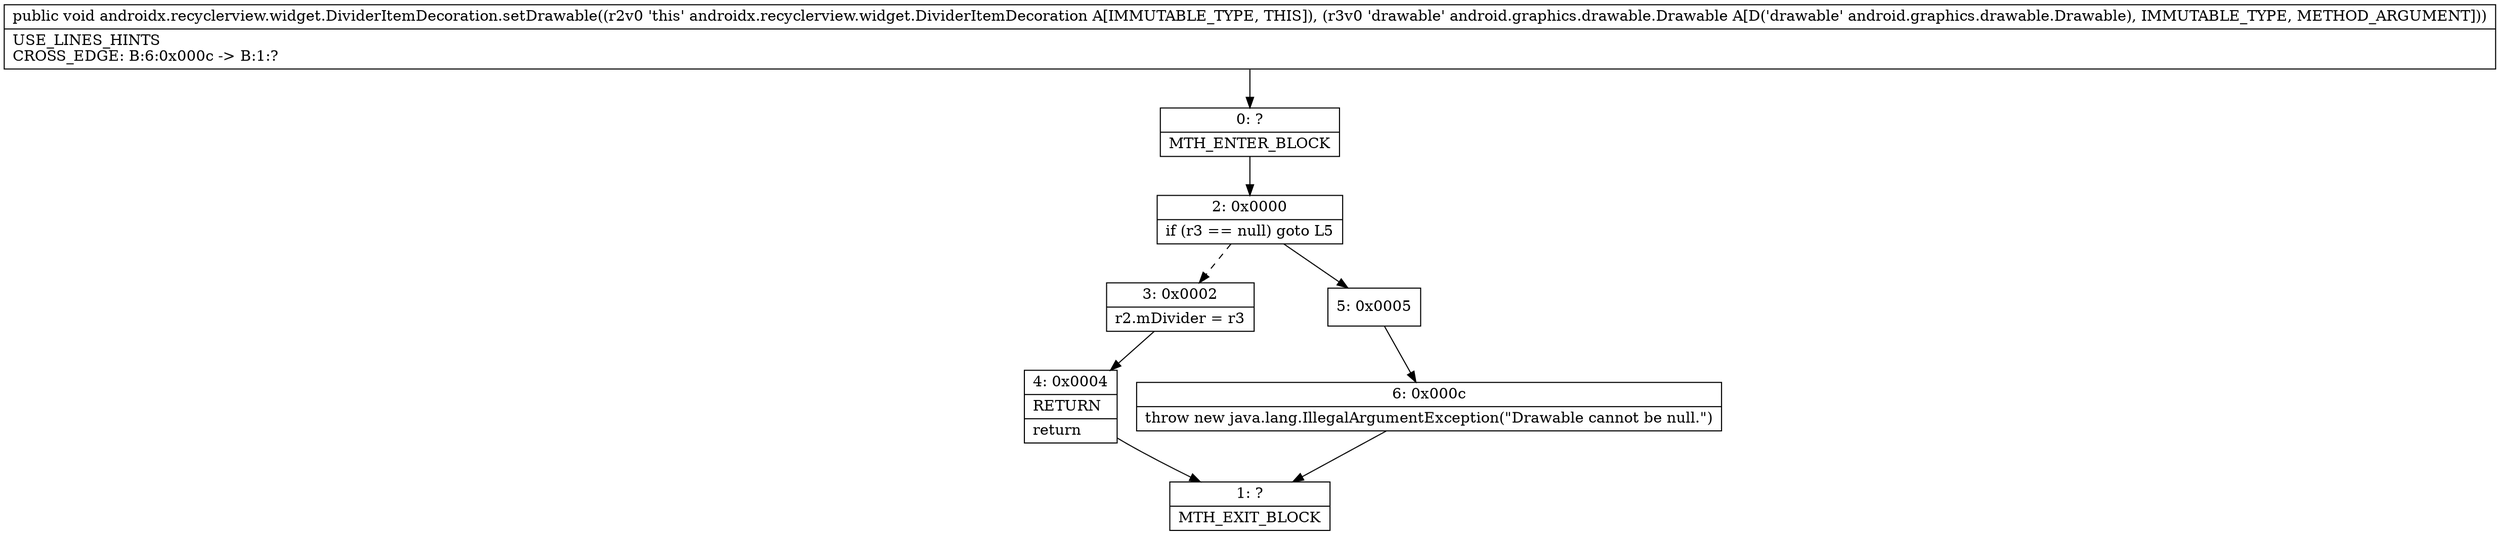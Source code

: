 digraph "CFG forandroidx.recyclerview.widget.DividerItemDecoration.setDrawable(Landroid\/graphics\/drawable\/Drawable;)V" {
Node_0 [shape=record,label="{0\:\ ?|MTH_ENTER_BLOCK\l}"];
Node_2 [shape=record,label="{2\:\ 0x0000|if (r3 == null) goto L5\l}"];
Node_3 [shape=record,label="{3\:\ 0x0002|r2.mDivider = r3\l}"];
Node_4 [shape=record,label="{4\:\ 0x0004|RETURN\l|return\l}"];
Node_1 [shape=record,label="{1\:\ ?|MTH_EXIT_BLOCK\l}"];
Node_5 [shape=record,label="{5\:\ 0x0005}"];
Node_6 [shape=record,label="{6\:\ 0x000c|throw new java.lang.IllegalArgumentException(\"Drawable cannot be null.\")\l}"];
MethodNode[shape=record,label="{public void androidx.recyclerview.widget.DividerItemDecoration.setDrawable((r2v0 'this' androidx.recyclerview.widget.DividerItemDecoration A[IMMUTABLE_TYPE, THIS]), (r3v0 'drawable' android.graphics.drawable.Drawable A[D('drawable' android.graphics.drawable.Drawable), IMMUTABLE_TYPE, METHOD_ARGUMENT]))  | USE_LINES_HINTS\lCROSS_EDGE: B:6:0x000c \-\> B:1:?\l}"];
MethodNode -> Node_0;Node_0 -> Node_2;
Node_2 -> Node_3[style=dashed];
Node_2 -> Node_5;
Node_3 -> Node_4;
Node_4 -> Node_1;
Node_5 -> Node_6;
Node_6 -> Node_1;
}

